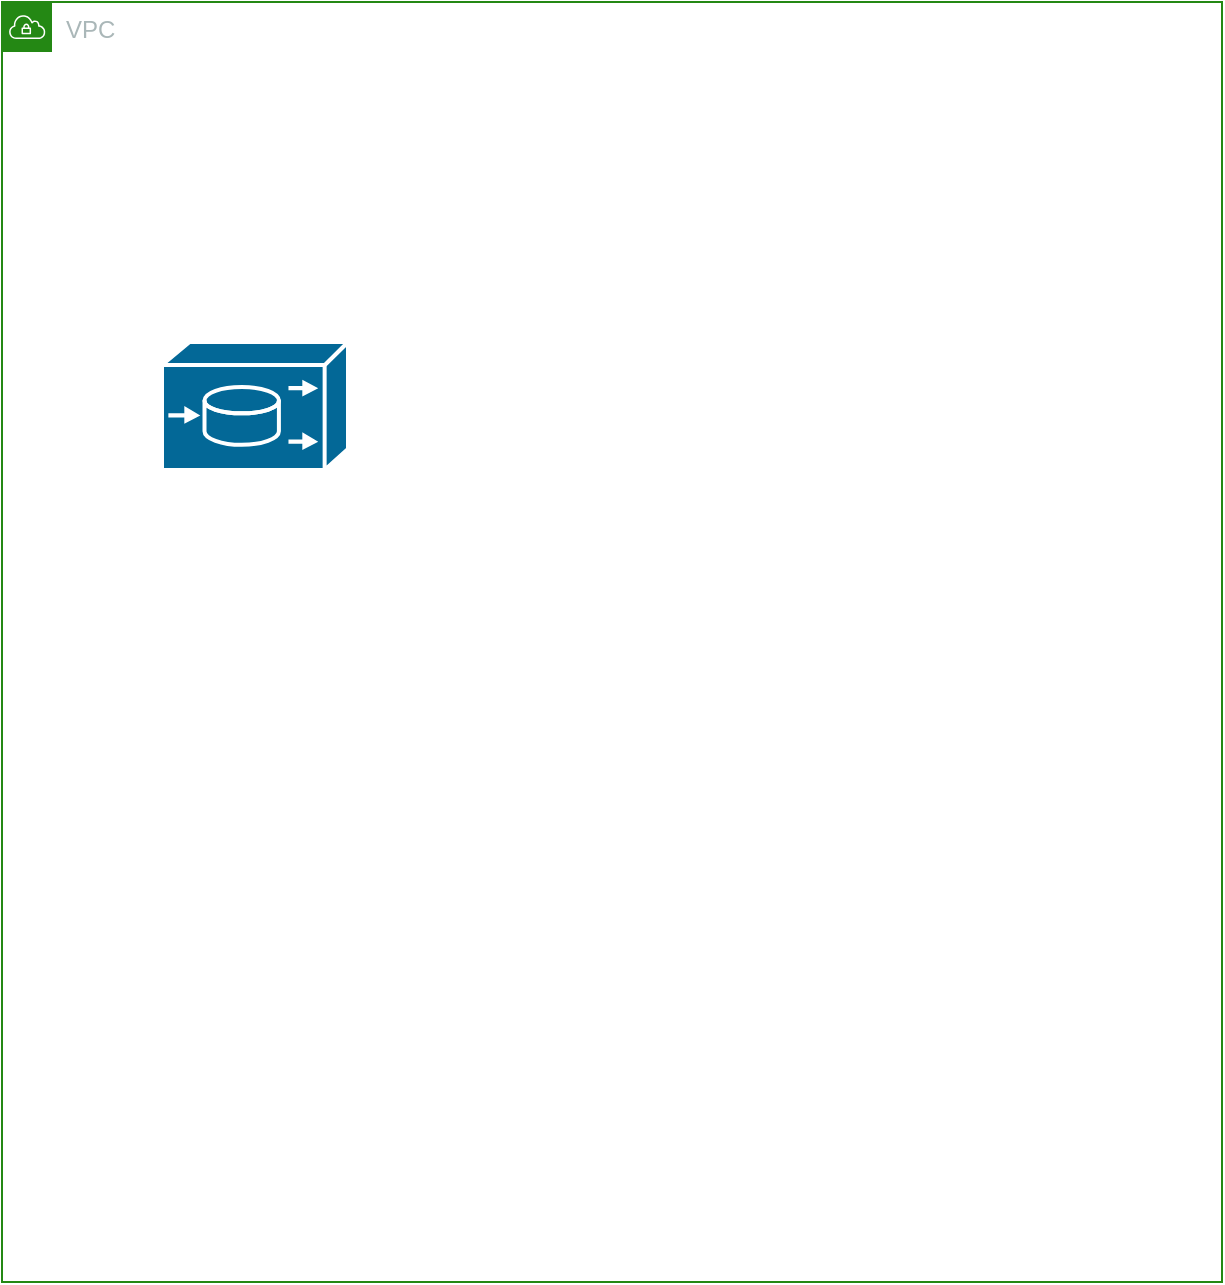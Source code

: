 <mxfile version="16.4.7" type="github">
  <diagram id="TnVcrcwIcpjiXv_kBR6_" name="vault">
    <mxGraphModel dx="1018" dy="731" grid="1" gridSize="10" guides="1" tooltips="1" connect="1" arrows="1" fold="1" page="1" pageScale="1" pageWidth="827" pageHeight="1169" math="0" shadow="0">
      <root>
        <mxCell id="0" />
        <mxCell id="1" parent="0" />
        <mxCell id="1eIAcq1Ek150PASGZb7w-4" value="VPC" style="points=[[0,0],[0.25,0],[0.5,0],[0.75,0],[1,0],[1,0.25],[1,0.5],[1,0.75],[1,1],[0.75,1],[0.5,1],[0.25,1],[0,1],[0,0.75],[0,0.5],[0,0.25]];outlineConnect=0;gradientColor=none;html=1;whiteSpace=wrap;fontSize=12;fontStyle=0;container=1;pointerEvents=0;collapsible=0;recursiveResize=0;shape=mxgraph.aws4.group;grIcon=mxgraph.aws4.group_vpc;strokeColor=#248814;fillColor=none;verticalAlign=top;align=left;spacingLeft=30;fontColor=#AAB7B8;dashed=0;" vertex="1" parent="1">
          <mxGeometry x="120" y="40" width="610" height="640" as="geometry" />
        </mxCell>
        <mxCell id="1eIAcq1Ek150PASGZb7w-5" value="" style="shape=mxgraph.cisco.misc.vault;html=1;pointerEvents=1;dashed=0;fillColor=#036897;strokeColor=#ffffff;strokeWidth=2;verticalLabelPosition=bottom;verticalAlign=top;align=center;outlineConnect=0;" vertex="1" parent="1eIAcq1Ek150PASGZb7w-4">
          <mxGeometry x="80" y="170" width="93" height="64" as="geometry" />
        </mxCell>
      </root>
    </mxGraphModel>
  </diagram>
</mxfile>
